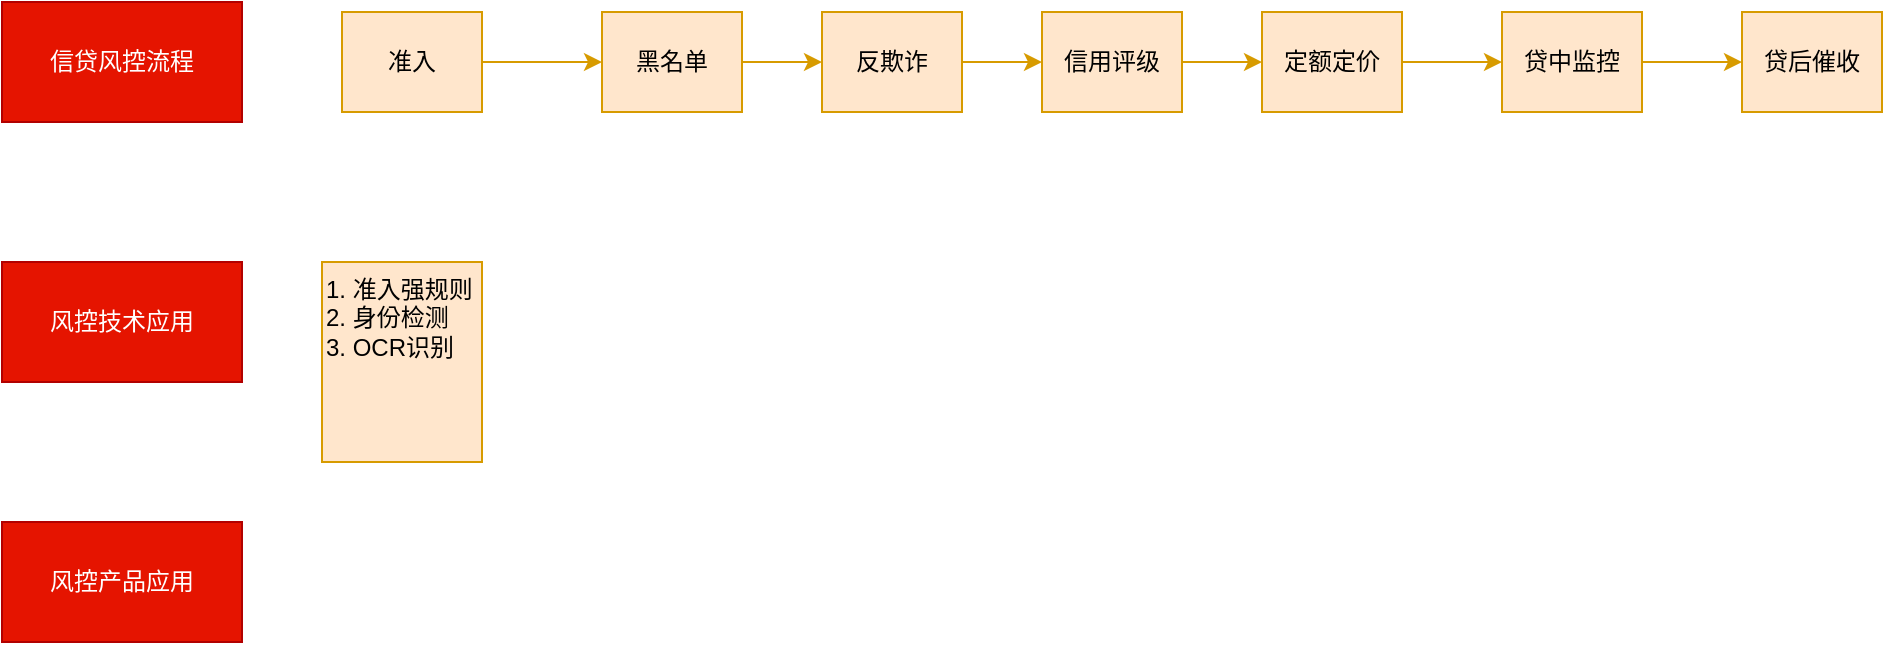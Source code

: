 <mxfile version="14.5.10" type="github">
  <diagram id="-H3moAS3ShYHggYsNcim" name="第 1 页">
    <mxGraphModel dx="1422" dy="762" grid="1" gridSize="10" guides="1" tooltips="1" connect="1" arrows="1" fold="1" page="1" pageScale="1" pageWidth="827" pageHeight="1169" math="0" shadow="0">
      <root>
        <mxCell id="0" />
        <mxCell id="1" parent="0" />
        <mxCell id="vbzREy9uiX8eTcasoNvy-1" value="信贷风控流程" style="rounded=0;whiteSpace=wrap;html=1;fillColor=#e51400;strokeColor=#B20000;fontColor=#ffffff;" vertex="1" parent="1">
          <mxGeometry x="50" y="150" width="120" height="60" as="geometry" />
        </mxCell>
        <mxCell id="vbzREy9uiX8eTcasoNvy-2" value="风控技术应用" style="rounded=0;whiteSpace=wrap;html=1;fillColor=#e51400;strokeColor=#B20000;fontColor=#ffffff;" vertex="1" parent="1">
          <mxGeometry x="50" y="280" width="120" height="60" as="geometry" />
        </mxCell>
        <mxCell id="vbzREy9uiX8eTcasoNvy-3" value="风控产品应用" style="rounded=0;whiteSpace=wrap;html=1;fillColor=#e51400;strokeColor=#B20000;fontColor=#ffffff;" vertex="1" parent="1">
          <mxGeometry x="50" y="410" width="120" height="60" as="geometry" />
        </mxCell>
        <mxCell id="vbzREy9uiX8eTcasoNvy-4" value="准入" style="rounded=0;whiteSpace=wrap;html=1;fillColor=#ffe6cc;strokeColor=#d79b00;" vertex="1" parent="1">
          <mxGeometry x="220" y="155" width="70" height="50" as="geometry" />
        </mxCell>
        <mxCell id="vbzREy9uiX8eTcasoNvy-5" value="黑名单" style="rounded=0;whiteSpace=wrap;html=1;fillColor=#ffe6cc;strokeColor=#d79b00;" vertex="1" parent="1">
          <mxGeometry x="350" y="155" width="70" height="50" as="geometry" />
        </mxCell>
        <mxCell id="vbzREy9uiX8eTcasoNvy-6" value="反欺诈" style="rounded=0;whiteSpace=wrap;html=1;fillColor=#ffe6cc;strokeColor=#d79b00;" vertex="1" parent="1">
          <mxGeometry x="460" y="155" width="70" height="50" as="geometry" />
        </mxCell>
        <mxCell id="vbzREy9uiX8eTcasoNvy-7" value="信用评级" style="rounded=0;whiteSpace=wrap;html=1;fillColor=#ffe6cc;strokeColor=#d79b00;" vertex="1" parent="1">
          <mxGeometry x="570" y="155" width="70" height="50" as="geometry" />
        </mxCell>
        <mxCell id="vbzREy9uiX8eTcasoNvy-8" value="定额定价" style="rounded=0;whiteSpace=wrap;html=1;fillColor=#ffe6cc;strokeColor=#d79b00;" vertex="1" parent="1">
          <mxGeometry x="680" y="155" width="70" height="50" as="geometry" />
        </mxCell>
        <mxCell id="vbzREy9uiX8eTcasoNvy-9" value="贷中监控" style="rounded=0;whiteSpace=wrap;html=1;fillColor=#ffe6cc;strokeColor=#d79b00;" vertex="1" parent="1">
          <mxGeometry x="800" y="155" width="70" height="50" as="geometry" />
        </mxCell>
        <mxCell id="vbzREy9uiX8eTcasoNvy-10" value="贷后催收" style="rounded=0;whiteSpace=wrap;html=1;fillColor=#ffe6cc;strokeColor=#d79b00;" vertex="1" parent="1">
          <mxGeometry x="920" y="155" width="70" height="50" as="geometry" />
        </mxCell>
        <mxCell id="vbzREy9uiX8eTcasoNvy-11" value="" style="endArrow=classic;html=1;exitX=1;exitY=0.5;exitDx=0;exitDy=0;entryX=0;entryY=0.5;entryDx=0;entryDy=0;fillColor=#ffe6cc;strokeColor=#d79b00;" edge="1" parent="1" source="vbzREy9uiX8eTcasoNvy-4" target="vbzREy9uiX8eTcasoNvy-5">
          <mxGeometry width="50" height="50" relative="1" as="geometry">
            <mxPoint x="390" y="420" as="sourcePoint" />
            <mxPoint x="440" y="370" as="targetPoint" />
          </mxGeometry>
        </mxCell>
        <mxCell id="vbzREy9uiX8eTcasoNvy-12" value="" style="endArrow=classic;html=1;exitX=1;exitY=0.5;exitDx=0;exitDy=0;entryX=0;entryY=0.5;entryDx=0;entryDy=0;fillColor=#ffe6cc;strokeColor=#d79b00;" edge="1" parent="1" source="vbzREy9uiX8eTcasoNvy-5" target="vbzREy9uiX8eTcasoNvy-6">
          <mxGeometry width="50" height="50" relative="1" as="geometry">
            <mxPoint x="300" y="190" as="sourcePoint" />
            <mxPoint x="360" y="190" as="targetPoint" />
          </mxGeometry>
        </mxCell>
        <mxCell id="vbzREy9uiX8eTcasoNvy-13" value="" style="endArrow=classic;html=1;exitX=1;exitY=0.5;exitDx=0;exitDy=0;entryX=0;entryY=0.5;entryDx=0;entryDy=0;fillColor=#ffe6cc;strokeColor=#d79b00;" edge="1" parent="1" source="vbzREy9uiX8eTcasoNvy-6" target="vbzREy9uiX8eTcasoNvy-7">
          <mxGeometry width="50" height="50" relative="1" as="geometry">
            <mxPoint x="310" y="200" as="sourcePoint" />
            <mxPoint x="370" y="200" as="targetPoint" />
          </mxGeometry>
        </mxCell>
        <mxCell id="vbzREy9uiX8eTcasoNvy-14" value="" style="endArrow=classic;html=1;exitX=1;exitY=0.5;exitDx=0;exitDy=0;entryX=0;entryY=0.5;entryDx=0;entryDy=0;fillColor=#ffe6cc;strokeColor=#d79b00;" edge="1" parent="1" source="vbzREy9uiX8eTcasoNvy-7" target="vbzREy9uiX8eTcasoNvy-8">
          <mxGeometry width="50" height="50" relative="1" as="geometry">
            <mxPoint x="320" y="210" as="sourcePoint" />
            <mxPoint x="380" y="210" as="targetPoint" />
          </mxGeometry>
        </mxCell>
        <mxCell id="vbzREy9uiX8eTcasoNvy-15" value="" style="endArrow=classic;html=1;exitX=1;exitY=0.5;exitDx=0;exitDy=0;entryX=0;entryY=0.5;entryDx=0;entryDy=0;fillColor=#ffe6cc;strokeColor=#d79b00;" edge="1" parent="1" source="vbzREy9uiX8eTcasoNvy-8" target="vbzREy9uiX8eTcasoNvy-9">
          <mxGeometry width="50" height="50" relative="1" as="geometry">
            <mxPoint x="330" y="220" as="sourcePoint" />
            <mxPoint x="390" y="220" as="targetPoint" />
          </mxGeometry>
        </mxCell>
        <mxCell id="vbzREy9uiX8eTcasoNvy-16" value="" style="endArrow=classic;html=1;exitX=1;exitY=0.5;exitDx=0;exitDy=0;entryX=0;entryY=0.5;entryDx=0;entryDy=0;fillColor=#ffe6cc;strokeColor=#d79b00;" edge="1" parent="1" source="vbzREy9uiX8eTcasoNvy-9" target="vbzREy9uiX8eTcasoNvy-10">
          <mxGeometry width="50" height="50" relative="1" as="geometry">
            <mxPoint x="340" y="230" as="sourcePoint" />
            <mxPoint x="400" y="230" as="targetPoint" />
          </mxGeometry>
        </mxCell>
        <mxCell id="vbzREy9uiX8eTcasoNvy-17" value="1. 准入强规则&lt;br&gt;2. 身份检测&lt;br&gt;3. OCR识别" style="rounded=0;whiteSpace=wrap;html=1;fillColor=#ffe6cc;strokeColor=#d79b00;verticalAlign=top;align=left;" vertex="1" parent="1">
          <mxGeometry x="210" y="280" width="80" height="100" as="geometry" />
        </mxCell>
      </root>
    </mxGraphModel>
  </diagram>
</mxfile>
